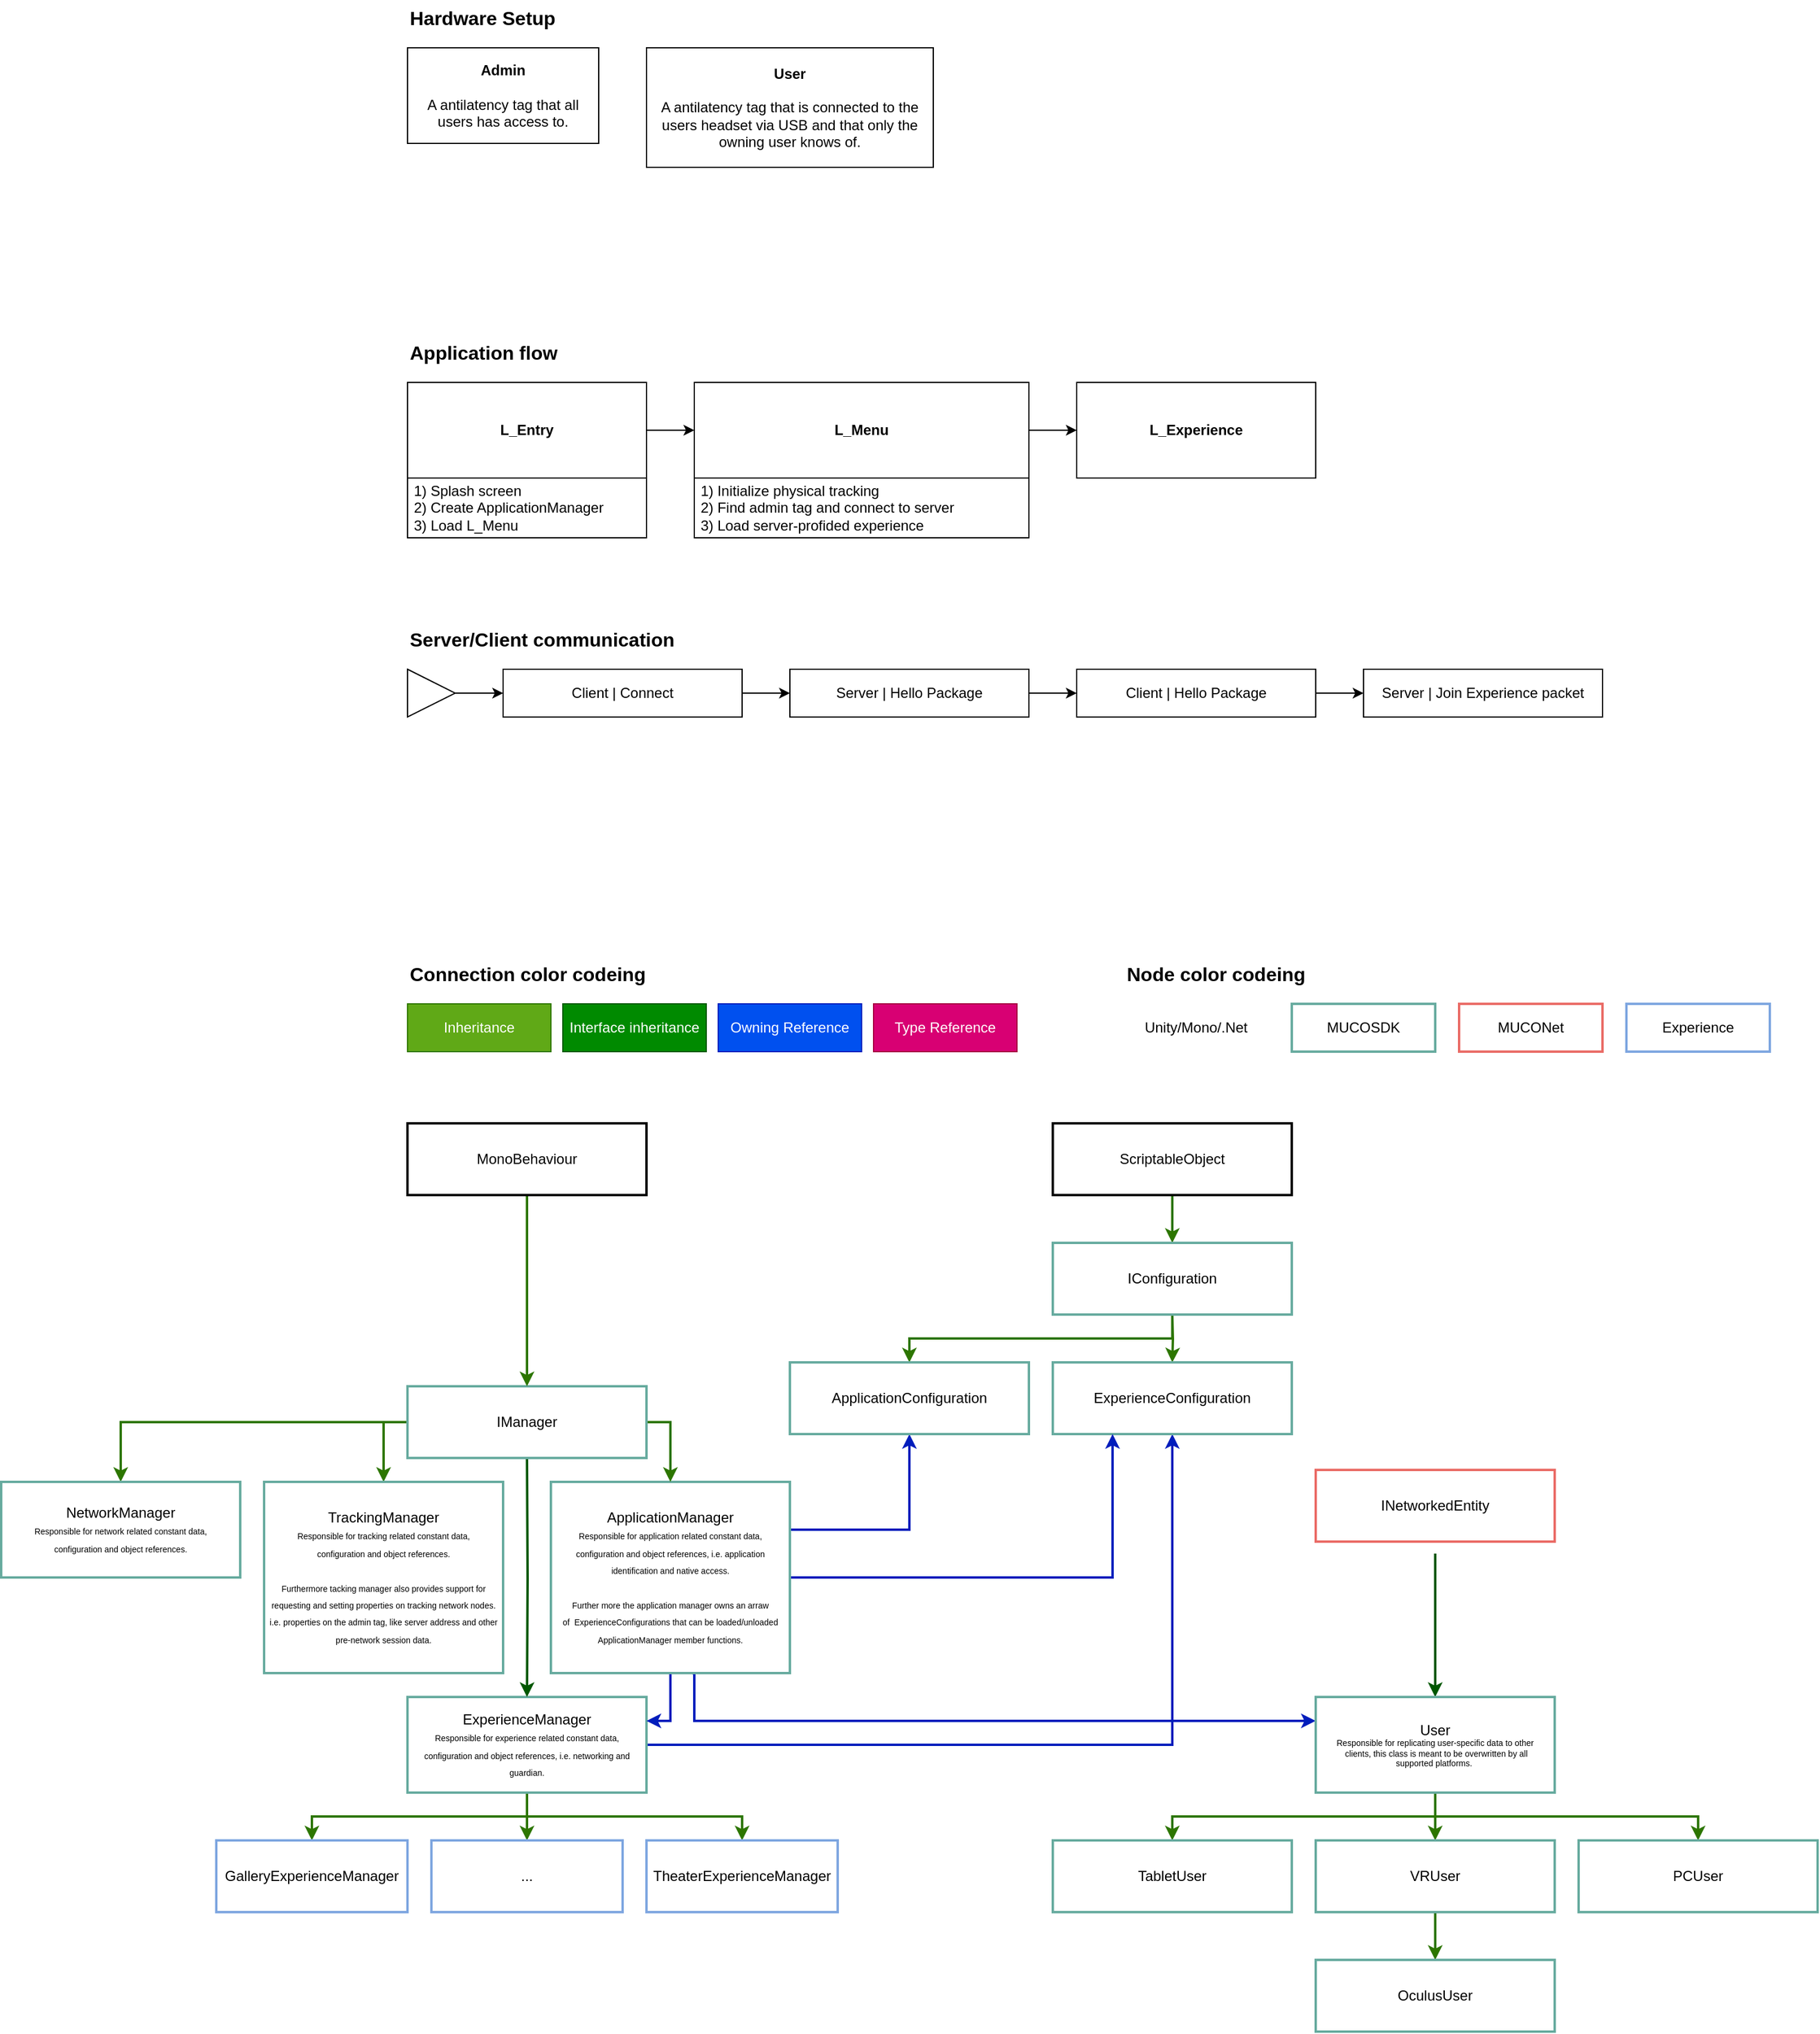 <mxfile version="16.5.1" type="device"><diagram id="S7BvEMJSWtOh8marLImx" name="Page-1"><mxGraphModel dx="1745" dy="3059" grid="1" gridSize="10" guides="1" tooltips="1" connect="1" arrows="1" fold="1" page="1" pageScale="1" pageWidth="827" pageHeight="1169" math="0" shadow="0"><root><mxCell id="0"/><mxCell id="1" parent="0"/><mxCell id="XVi8x70O06P5iAMUYl-k-12" style="edgeStyle=orthogonalEdgeStyle;rounded=0;orthogonalLoop=1;jettySize=auto;html=1;fillColor=#60a917;strokeColor=#2D7600;strokeWidth=2;" parent="1" source="XVi8x70O06P5iAMUYl-k-10" target="XVi8x70O06P5iAMUYl-k-11" edge="1"><mxGeometry relative="1" as="geometry"/></mxCell><mxCell id="XVi8x70O06P5iAMUYl-k-16" style="edgeStyle=orthogonalEdgeStyle;rounded=0;orthogonalLoop=1;jettySize=auto;html=1;entryX=0.5;entryY=0;entryDx=0;entryDy=0;fillColor=#60a917;strokeColor=#2D7600;strokeWidth=2;" parent="1" source="XVi8x70O06P5iAMUYl-k-10" target="XVi8x70O06P5iAMUYl-k-15" edge="1"><mxGeometry relative="1" as="geometry"/></mxCell><mxCell id="XVi8x70O06P5iAMUYl-k-59" style="edgeStyle=orthogonalEdgeStyle;rounded=0;orthogonalLoop=1;jettySize=auto;html=1;exitX=1;exitY=0.5;exitDx=0;exitDy=0;fontSize=12;strokeWidth=2;fillColor=#0050ef;strokeColor=#001DBC;entryX=0.5;entryY=1;entryDx=0;entryDy=0;" parent="1" source="XVi8x70O06P5iAMUYl-k-10" target="XVi8x70O06P5iAMUYl-k-66" edge="1"><mxGeometry relative="1" as="geometry"><mxPoint x="790" y="-60" as="targetPoint"/></mxGeometry></mxCell><mxCell id="XVi8x70O06P5iAMUYl-k-84" style="edgeStyle=orthogonalEdgeStyle;rounded=0;orthogonalLoop=1;jettySize=auto;html=1;exitX=0.5;exitY=1;exitDx=0;exitDy=0;fontSize=12;strokeWidth=2;fillColor=#60a917;strokeColor=#2D7600;" parent="1" source="XVi8x70O06P5iAMUYl-k-10" target="XVi8x70O06P5iAMUYl-k-75" edge="1"><mxGeometry relative="1" as="geometry"/></mxCell><mxCell id="XVi8x70O06P5iAMUYl-k-10" value="ExperienceManager&lt;br&gt;&lt;span style=&quot;font-size: 7px&quot;&gt;Responsible for experience related constant data,&lt;/span&gt;&lt;br&gt;&lt;span style=&quot;font-size: 7px&quot;&gt;configuration and object references, i.e. networking and guardian&lt;/span&gt;&lt;span style=&quot;font-size: 7px&quot;&gt;.&lt;/span&gt;" style="rounded=0;whiteSpace=wrap;html=1;strokeColor=#67AB9F;strokeWidth=2;" parent="1" vertex="1"><mxGeometry x="280" y="140" width="200" height="80" as="geometry"/></mxCell><mxCell id="XVi8x70O06P5iAMUYl-k-11" value="GalleryExperienceManager" style="rounded=0;whiteSpace=wrap;html=1;strokeColor=#7EA6E0;strokeWidth=2;" parent="1" vertex="1"><mxGeometry x="120" y="260" width="160" height="60" as="geometry"/></mxCell><mxCell id="XVi8x70O06P5iAMUYl-k-15" value="..." style="rounded=0;whiteSpace=wrap;html=1;strokeColor=#7EA6E0;strokeWidth=2;" parent="1" vertex="1"><mxGeometry x="300" y="260" width="160" height="60" as="geometry"/></mxCell><mxCell id="XVi8x70O06P5iAMUYl-k-32" style="edgeStyle=orthogonalEdgeStyle;rounded=0;orthogonalLoop=1;jettySize=auto;html=1;fontSize=12;fillColor=#0050ef;strokeColor=#001DBC;strokeWidth=2;entryX=0;entryY=0.25;entryDx=0;entryDy=0;exitX=0.594;exitY=1.003;exitDx=0;exitDy=0;exitPerimeter=0;" parent="1" source="XVi8x70O06P5iAMUYl-k-67" target="XVi8x70O06P5iAMUYl-k-70" edge="1"><mxGeometry relative="1" as="geometry"><Array as="points"><mxPoint x="520" y="121"/><mxPoint x="520" y="160"/></Array></mxGeometry></mxCell><mxCell id="XVi8x70O06P5iAMUYl-k-22" style="edgeStyle=orthogonalEdgeStyle;rounded=0;orthogonalLoop=1;jettySize=auto;html=1;fontSize=7;fillColor=#008a00;strokeColor=#005700;strokeWidth=2;" parent="1" target="XVi8x70O06P5iAMUYl-k-10" edge="1"><mxGeometry relative="1" as="geometry"><mxPoint x="380" y="-60.0" as="sourcePoint"/></mxGeometry></mxCell><mxCell id="XVi8x70O06P5iAMUYl-k-27" value="&lt;font style=&quot;font-size: 12px&quot;&gt;Inheritance&lt;/font&gt;" style="rounded=0;whiteSpace=wrap;html=1;shadow=0;glass=0;sketch=0;fontSize=7;fillColor=#60a917;fontColor=#ffffff;strokeColor=#2D7600;" parent="1" vertex="1"><mxGeometry x="280" y="-440" width="120" height="40" as="geometry"/></mxCell><mxCell id="XVi8x70O06P5iAMUYl-k-28" value="&lt;b&gt;&lt;font style=&quot;font-size: 16px&quot;&gt;Connection color codeing&lt;/font&gt;&lt;/b&gt;" style="text;html=1;strokeColor=none;fillColor=none;align=left;verticalAlign=middle;whiteSpace=wrap;rounded=0;shadow=0;glass=0;sketch=0;fontSize=7;" parent="1" vertex="1"><mxGeometry x="280" y="-480" width="200" height="30" as="geometry"/></mxCell><mxCell id="XVi8x70O06P5iAMUYl-k-30" value="&lt;font style=&quot;font-size: 12px&quot;&gt;Owning Reference&lt;/font&gt;" style="rounded=0;whiteSpace=wrap;html=1;shadow=0;glass=0;sketch=0;fontSize=7;fillColor=#0050ef;fontColor=#ffffff;strokeColor=#001DBC;" parent="1" vertex="1"><mxGeometry x="540" y="-440" width="120" height="40" as="geometry"/></mxCell><mxCell id="XVi8x70O06P5iAMUYl-k-44" style="edgeStyle=orthogonalEdgeStyle;rounded=0;orthogonalLoop=1;jettySize=auto;html=1;fontSize=7;fillColor=#008a00;strokeColor=#005700;strokeWidth=2;entryX=0.5;entryY=0;entryDx=0;entryDy=0;" parent="1" edge="1"><mxGeometry relative="1" as="geometry"><mxPoint x="1140" y="20.0" as="sourcePoint"/><mxPoint x="1140" y="140" as="targetPoint"/></mxGeometry></mxCell><mxCell id="XVi8x70O06P5iAMUYl-k-46" value="&lt;font style=&quot;font-size: 12px&quot;&gt;Interface inheritance&lt;/font&gt;" style="rounded=0;whiteSpace=wrap;html=1;shadow=0;glass=0;sketch=0;fontSize=7;fillColor=#008a00;fontColor=#ffffff;strokeColor=#005700;" parent="1" vertex="1"><mxGeometry x="410" y="-440" width="120" height="40" as="geometry"/></mxCell><mxCell id="XVi8x70O06P5iAMUYl-k-47" value="&lt;font style=&quot;font-size: 12px&quot;&gt;Type Reference&lt;/font&gt;" style="rounded=0;whiteSpace=wrap;html=1;shadow=0;glass=0;sketch=0;fontSize=7;fillColor=#d80073;fontColor=#ffffff;strokeColor=#A50040;" parent="1" vertex="1"><mxGeometry x="670" y="-440" width="120" height="40" as="geometry"/></mxCell><mxCell id="XVi8x70O06P5iAMUYl-k-57" style="edgeStyle=orthogonalEdgeStyle;rounded=0;orthogonalLoop=1;jettySize=auto;html=1;fontSize=12;strokeWidth=2;fillColor=#60a917;strokeColor=#2D7600;entryX=0.5;entryY=0;entryDx=0;entryDy=0;" parent="1" source="XVi8x70O06P5iAMUYl-k-52" edge="1"><mxGeometry relative="1" as="geometry"><mxPoint x="920" y="-240" as="targetPoint"/></mxGeometry></mxCell><mxCell id="XVi8x70O06P5iAMUYl-k-52" value="&lt;span style=&quot;font-size: 12px&quot;&gt;ScriptableObject&lt;/span&gt;" style="rounded=0;whiteSpace=wrap;html=1;fontSize=7;strokeWidth=2;" parent="1" vertex="1"><mxGeometry x="820" y="-340" width="200" height="60" as="geometry"/></mxCell><mxCell id="XVi8x70O06P5iAMUYl-k-60" value="&lt;b&gt;&lt;font style=&quot;font-size: 16px&quot;&gt;Node color codeing&lt;/font&gt;&lt;/b&gt;" style="text;html=1;strokeColor=none;fillColor=none;align=left;verticalAlign=middle;whiteSpace=wrap;rounded=0;shadow=0;glass=0;sketch=0;fontSize=7;" parent="1" vertex="1"><mxGeometry x="880" y="-480" width="200" height="30" as="geometry"/></mxCell><mxCell id="XVi8x70O06P5iAMUYl-k-61" value="&lt;font style=&quot;font-size: 12px&quot;&gt;Unity/Mono/.Net&lt;br&gt;&lt;/font&gt;" style="rounded=0;whiteSpace=wrap;html=1;shadow=0;glass=0;sketch=0;fontSize=7;strokeColor=#FFFFFF;strokeWidth=2;" parent="1" vertex="1"><mxGeometry x="880" y="-440" width="120" height="40" as="geometry"/></mxCell><mxCell id="XVi8x70O06P5iAMUYl-k-62" value="&lt;font style=&quot;font-size: 12px&quot;&gt;MUCOSDK&lt;br&gt;&lt;/font&gt;" style="rounded=0;whiteSpace=wrap;html=1;shadow=0;glass=0;sketch=0;fontSize=7;strokeColor=#67AB9F;strokeWidth=2;" parent="1" vertex="1"><mxGeometry x="1020" y="-440" width="120" height="40" as="geometry"/></mxCell><mxCell id="XVi8x70O06P5iAMUYl-k-64" style="edgeStyle=orthogonalEdgeStyle;rounded=0;orthogonalLoop=1;jettySize=auto;html=1;fontSize=12;strokeWidth=2;fillColor=#60a917;strokeColor=#2D7600;" parent="1" edge="1"><mxGeometry relative="1" as="geometry"><mxPoint x="920" y="-180.0" as="sourcePoint"/><mxPoint x="920" y="-140.0" as="targetPoint"/></mxGeometry></mxCell><mxCell id="6sWeWvyHKMpPnhEouNdG-17" style="edgeStyle=orthogonalEdgeStyle;rounded=0;orthogonalLoop=1;jettySize=auto;html=1;exitX=0.5;exitY=1;exitDx=0;exitDy=0;entryX=0.5;entryY=0;entryDx=0;entryDy=0;fillColor=#60a917;strokeColor=#2D7600;strokeWidth=2;" parent="1" source="XVi8x70O06P5iAMUYl-k-65" target="6sWeWvyHKMpPnhEouNdG-16" edge="1"><mxGeometry relative="1" as="geometry"/></mxCell><mxCell id="XVi8x70O06P5iAMUYl-k-65" value="&lt;span style=&quot;font-size: 12px&quot;&gt;IConfiguration&lt;/span&gt;" style="rounded=0;whiteSpace=wrap;html=1;fontSize=7;strokeColor=#67AB9F;strokeWidth=2;" parent="1" vertex="1"><mxGeometry x="820" y="-240" width="200" height="60" as="geometry"/></mxCell><mxCell id="XVi8x70O06P5iAMUYl-k-66" value="&lt;span style=&quot;font-size: 12px&quot;&gt;ExperienceConfiguration&lt;/span&gt;" style="rounded=0;whiteSpace=wrap;html=1;fontSize=7;strokeColor=#67AB9F;strokeWidth=2;" parent="1" vertex="1"><mxGeometry x="820" y="-140" width="200" height="60" as="geometry"/></mxCell><mxCell id="XVi8x70O06P5iAMUYl-k-83" style="edgeStyle=orthogonalEdgeStyle;rounded=0;orthogonalLoop=1;jettySize=auto;html=1;exitX=0.5;exitY=1;exitDx=0;exitDy=0;entryX=1;entryY=0.25;entryDx=0;entryDy=0;fontSize=12;strokeWidth=2;fillColor=#0050ef;strokeColor=#001DBC;" parent="1" source="XVi8x70O06P5iAMUYl-k-67" target="XVi8x70O06P5iAMUYl-k-10" edge="1"><mxGeometry relative="1" as="geometry"/></mxCell><mxCell id="XVi8x70O06P5iAMUYl-k-89" style="edgeStyle=orthogonalEdgeStyle;rounded=0;orthogonalLoop=1;jettySize=auto;html=1;exitX=1;exitY=0.5;exitDx=0;exitDy=0;fontSize=12;strokeWidth=2;fillColor=#0050ef;strokeColor=#001DBC;entryX=0.25;entryY=1;entryDx=0;entryDy=0;" parent="1" source="XVi8x70O06P5iAMUYl-k-67" target="XVi8x70O06P5iAMUYl-k-66" edge="1"><mxGeometry relative="1" as="geometry"><mxPoint x="760" y="-80" as="targetPoint"/></mxGeometry></mxCell><mxCell id="6sWeWvyHKMpPnhEouNdG-18" style="edgeStyle=orthogonalEdgeStyle;rounded=0;orthogonalLoop=1;jettySize=auto;html=1;exitX=1;exitY=0.25;exitDx=0;exitDy=0;entryX=0.5;entryY=1;entryDx=0;entryDy=0;strokeWidth=2;fillColor=#0050ef;strokeColor=#001DBC;exitPerimeter=0;" parent="1" source="XVi8x70O06P5iAMUYl-k-67" target="6sWeWvyHKMpPnhEouNdG-16" edge="1"><mxGeometry relative="1" as="geometry"/></mxCell><mxCell id="XVi8x70O06P5iAMUYl-k-67" value="&lt;font style=&quot;font-size: 7px&quot;&gt;&lt;font style=&quot;font-size: 12px&quot;&gt;ApplicationManager&lt;/font&gt;&lt;br&gt;&lt;font style=&quot;font-size: 7px&quot;&gt;Responsible for application related constant data,&lt;br&gt;configuration and object references, i.e. application identification and native access.&lt;br&gt;&lt;/font&gt;&lt;/font&gt;&lt;font style=&quot;font-size: 7px&quot;&gt;&lt;br&gt;Further more the application manager owns an arraw of&amp;nbsp;&amp;nbsp;ExperienceConfigurations that can be loaded/unloaded ApplicationManager member functions.&lt;br&gt;&lt;/font&gt;" style="rounded=0;whiteSpace=wrap;html=1;strokeColor=#67AB9F;strokeWidth=2;" parent="1" vertex="1"><mxGeometry x="400" y="-40" width="200" height="160" as="geometry"/></mxCell><mxCell id="XVi8x70O06P5iAMUYl-k-82" style="edgeStyle=orthogonalEdgeStyle;rounded=0;orthogonalLoop=1;jettySize=auto;html=1;exitX=1;exitY=0.5;exitDx=0;exitDy=0;entryX=0.5;entryY=0;entryDx=0;entryDy=0;fontSize=12;strokeWidth=2;fillColor=#60a917;strokeColor=#2D7600;" parent="1" source="XVi8x70O06P5iAMUYl-k-68" target="XVi8x70O06P5iAMUYl-k-67" edge="1"><mxGeometry relative="1" as="geometry"/></mxCell><mxCell id="3odkhImdeKpuhzAqes1D-3" style="edgeStyle=orthogonalEdgeStyle;rounded=0;orthogonalLoop=1;jettySize=auto;html=1;exitX=0;exitY=0.5;exitDx=0;exitDy=0;entryX=0.5;entryY=0;entryDx=0;entryDy=0;strokeWidth=2;strokeColor=#2D7600;" edge="1" parent="1" source="XVi8x70O06P5iAMUYl-k-68" target="3odkhImdeKpuhzAqes1D-1"><mxGeometry relative="1" as="geometry"/></mxCell><mxCell id="3odkhImdeKpuhzAqes1D-5" style="edgeStyle=orthogonalEdgeStyle;rounded=0;orthogonalLoop=1;jettySize=auto;html=1;exitX=0;exitY=0.5;exitDx=0;exitDy=0;strokeWidth=2;strokeColor=#2D7600;" edge="1" parent="1" source="XVi8x70O06P5iAMUYl-k-68" target="3odkhImdeKpuhzAqes1D-4"><mxGeometry relative="1" as="geometry"/></mxCell><mxCell id="XVi8x70O06P5iAMUYl-k-68" value="&lt;span style=&quot;font-size: 12px&quot;&gt;IManager&lt;/span&gt;" style="rounded=0;whiteSpace=wrap;html=1;fontSize=7;strokeColor=#67AB9F;strokeWidth=2;" parent="1" vertex="1"><mxGeometry x="280" y="-120" width="200" height="60" as="geometry"/></mxCell><mxCell id="XVi8x70O06P5iAMUYl-k-69" value="&lt;span style=&quot;font-size: 12px&quot;&gt;INetworkedEntity&lt;br&gt;&lt;/span&gt;" style="rounded=0;whiteSpace=wrap;html=1;fontSize=7;strokeColor=#EA6B66;strokeWidth=2;" parent="1" vertex="1"><mxGeometry x="1040" y="-50" width="200" height="60" as="geometry"/></mxCell><mxCell id="XVi8x70O06P5iAMUYl-k-86" style="edgeStyle=orthogonalEdgeStyle;rounded=0;orthogonalLoop=1;jettySize=auto;html=1;exitX=0.5;exitY=1;exitDx=0;exitDy=0;entryX=0.5;entryY=0;entryDx=0;entryDy=0;fontSize=12;strokeWidth=2;fillColor=#60a917;strokeColor=#2D7600;" parent="1" source="XVi8x70O06P5iAMUYl-k-70" target="XVi8x70O06P5iAMUYl-k-71" edge="1"><mxGeometry relative="1" as="geometry"/></mxCell><mxCell id="XVi8x70O06P5iAMUYl-k-87" style="edgeStyle=orthogonalEdgeStyle;rounded=0;orthogonalLoop=1;jettySize=auto;html=1;exitX=0.5;exitY=1;exitDx=0;exitDy=0;entryX=0.5;entryY=0;entryDx=0;entryDy=0;fontSize=12;strokeWidth=2;fillColor=#60a917;strokeColor=#2D7600;" parent="1" source="XVi8x70O06P5iAMUYl-k-70" target="XVi8x70O06P5iAMUYl-k-74" edge="1"><mxGeometry relative="1" as="geometry"/></mxCell><mxCell id="XVi8x70O06P5iAMUYl-k-88" style="edgeStyle=orthogonalEdgeStyle;rounded=0;orthogonalLoop=1;jettySize=auto;html=1;exitX=0.5;exitY=1;exitDx=0;exitDy=0;entryX=0.5;entryY=0;entryDx=0;entryDy=0;fontSize=12;strokeWidth=2;fillColor=#60a917;strokeColor=#2D7600;" parent="1" source="XVi8x70O06P5iAMUYl-k-70" target="XVi8x70O06P5iAMUYl-k-72" edge="1"><mxGeometry relative="1" as="geometry"/></mxCell><mxCell id="XVi8x70O06P5iAMUYl-k-70" value="&lt;span style=&quot;font-size: 12px&quot;&gt;User&lt;/span&gt;&lt;br&gt;&lt;font style=&quot;font-size: 7px&quot;&gt;Responsible for replicating user-specific data to other&lt;br&gt;&amp;nbsp;clients, this class is meant to be overwritten by all&lt;br&gt;supported platforms.&amp;nbsp;&lt;/font&gt;" style="rounded=0;whiteSpace=wrap;html=1;fontSize=7;strokeColor=#67AB9F;strokeWidth=2;gradientColor=none;fillColor=default;" parent="1" vertex="1"><mxGeometry x="1040" y="140" width="200" height="80" as="geometry"/></mxCell><mxCell id="XVi8x70O06P5iAMUYl-k-85" style="edgeStyle=orthogonalEdgeStyle;rounded=0;orthogonalLoop=1;jettySize=auto;html=1;exitX=0.5;exitY=1;exitDx=0;exitDy=0;entryX=0.5;entryY=0;entryDx=0;entryDy=0;fontSize=12;strokeWidth=2;fillColor=#60a917;strokeColor=#2D7600;" parent="1" source="XVi8x70O06P5iAMUYl-k-71" target="XVi8x70O06P5iAMUYl-k-73" edge="1"><mxGeometry relative="1" as="geometry"/></mxCell><mxCell id="XVi8x70O06P5iAMUYl-k-71" value="&lt;span style=&quot;font-size: 12px&quot;&gt;VRUser&lt;br&gt;&lt;/span&gt;" style="rounded=0;whiteSpace=wrap;html=1;fontSize=7;strokeColor=#67AB9F;strokeWidth=2;" parent="1" vertex="1"><mxGeometry x="1040" y="260" width="200" height="60" as="geometry"/></mxCell><mxCell id="XVi8x70O06P5iAMUYl-k-72" value="&lt;span style=&quot;font-size: 12px&quot;&gt;TabletUser&lt;br&gt;&lt;/span&gt;" style="rounded=0;whiteSpace=wrap;html=1;fontSize=7;strokeColor=#67AB9F;strokeWidth=2;" parent="1" vertex="1"><mxGeometry x="820" y="260" width="200" height="60" as="geometry"/></mxCell><mxCell id="XVi8x70O06P5iAMUYl-k-73" value="&lt;span style=&quot;font-size: 12px&quot;&gt;OculusUser&lt;br&gt;&lt;/span&gt;" style="rounded=0;whiteSpace=wrap;html=1;fontSize=7;strokeColor=#67AB9F;strokeWidth=2;" parent="1" vertex="1"><mxGeometry x="1040" y="360" width="200" height="60" as="geometry"/></mxCell><mxCell id="XVi8x70O06P5iAMUYl-k-74" value="&lt;span style=&quot;font-size: 12px&quot;&gt;PCUser&lt;br&gt;&lt;/span&gt;" style="rounded=0;whiteSpace=wrap;html=1;fontSize=7;strokeColor=#67AB9F;strokeWidth=2;" parent="1" vertex="1"><mxGeometry x="1260" y="260" width="200" height="60" as="geometry"/></mxCell><mxCell id="XVi8x70O06P5iAMUYl-k-75" value="TheaterExperienceManager" style="rounded=0;whiteSpace=wrap;html=1;strokeColor=#7EA6E0;strokeWidth=2;" parent="1" vertex="1"><mxGeometry x="480" y="260" width="160" height="60" as="geometry"/></mxCell><mxCell id="XVi8x70O06P5iAMUYl-k-76" value="&lt;font style=&quot;font-size: 12px&quot;&gt;MUCONet&lt;br&gt;&lt;/font&gt;" style="rounded=0;whiteSpace=wrap;html=1;shadow=0;glass=0;sketch=0;fontSize=7;strokeColor=#EA6B66;strokeWidth=2;" parent="1" vertex="1"><mxGeometry x="1160" y="-440" width="120" height="40" as="geometry"/></mxCell><mxCell id="XVi8x70O06P5iAMUYl-k-77" value="&lt;font style=&quot;font-size: 12px&quot;&gt;Experience&lt;br&gt;&lt;/font&gt;" style="rounded=0;whiteSpace=wrap;html=1;shadow=0;glass=0;sketch=0;fontSize=7;strokeColor=#7EA6E0;strokeWidth=2;" parent="1" vertex="1"><mxGeometry x="1300" y="-440" width="120" height="40" as="geometry"/></mxCell><mxCell id="XVi8x70O06P5iAMUYl-k-79" style="edgeStyle=orthogonalEdgeStyle;rounded=0;orthogonalLoop=1;jettySize=auto;html=1;fontSize=12;strokeWidth=2;fillColor=#60a917;strokeColor=#2D7600;" parent="1" source="XVi8x70O06P5iAMUYl-k-78" target="XVi8x70O06P5iAMUYl-k-68" edge="1"><mxGeometry relative="1" as="geometry"/></mxCell><mxCell id="XVi8x70O06P5iAMUYl-k-78" value="&lt;span style=&quot;font-size: 12px&quot;&gt;MonoBehaviour&lt;/span&gt;" style="rounded=0;whiteSpace=wrap;html=1;fontSize=7;strokeWidth=2;" parent="1" vertex="1"><mxGeometry x="280" y="-340" width="200" height="60" as="geometry"/></mxCell><mxCell id="Id8B0XgIYIyKYy4s7FRy-9" style="edgeStyle=orthogonalEdgeStyle;rounded=0;orthogonalLoop=1;jettySize=auto;html=1;exitX=1;exitY=0.5;exitDx=0;exitDy=0;" parent="1" source="6sWeWvyHKMpPnhEouNdG-2" target="6sWeWvyHKMpPnhEouNdG-5" edge="1"><mxGeometry relative="1" as="geometry"/></mxCell><mxCell id="6sWeWvyHKMpPnhEouNdG-2" value="L_Entry" style="rounded=0;whiteSpace=wrap;html=1;fontStyle=1" parent="1" vertex="1"><mxGeometry x="280" y="-960" width="200" height="80" as="geometry"/></mxCell><mxCell id="6sWeWvyHKMpPnhEouNdG-4" value="&lt;span style=&quot;font-size: 16px&quot;&gt;&lt;b&gt;Application flow&lt;/b&gt;&lt;/span&gt;" style="text;html=1;strokeColor=none;fillColor=none;align=left;verticalAlign=middle;whiteSpace=wrap;rounded=0;shadow=0;glass=0;sketch=0;fontSize=7;" parent="1" vertex="1"><mxGeometry x="280" y="-1000" width="200" height="30" as="geometry"/></mxCell><mxCell id="6sWeWvyHKMpPnhEouNdG-10" style="edgeStyle=orthogonalEdgeStyle;rounded=0;orthogonalLoop=1;jettySize=auto;html=1;exitX=1;exitY=0.5;exitDx=0;exitDy=0;" parent="1" source="6sWeWvyHKMpPnhEouNdG-5" target="6sWeWvyHKMpPnhEouNdG-7" edge="1"><mxGeometry relative="1" as="geometry"/></mxCell><mxCell id="6sWeWvyHKMpPnhEouNdG-5" value="L_Menu" style="rounded=0;whiteSpace=wrap;html=1;fontStyle=1" parent="1" vertex="1"><mxGeometry x="520" y="-960" width="280" height="80" as="geometry"/></mxCell><mxCell id="6sWeWvyHKMpPnhEouNdG-7" value="L_Experience" style="rounded=0;whiteSpace=wrap;html=1;fontStyle=1" parent="1" vertex="1"><mxGeometry x="840" y="-960" width="200" height="80" as="geometry"/></mxCell><mxCell id="6sWeWvyHKMpPnhEouNdG-12" value="&amp;nbsp;1) Initialize physical tracking&lt;br&gt;&amp;nbsp;2) Find admin tag and connect to server&lt;br&gt;&amp;nbsp;3) Load server-profided experience" style="rounded=0;whiteSpace=wrap;html=1;align=left;" parent="1" vertex="1"><mxGeometry x="520" y="-880" width="280" height="50" as="geometry"/></mxCell><mxCell id="6sWeWvyHKMpPnhEouNdG-13" value="&amp;nbsp;1) Splash screen&lt;br&gt;&amp;nbsp;2) Create ApplicationManager&lt;br&gt;&amp;nbsp;3) Load L_Menu" style="rounded=0;whiteSpace=wrap;html=1;align=left;" parent="1" vertex="1"><mxGeometry x="280" y="-880" width="200" height="50" as="geometry"/></mxCell><mxCell id="6sWeWvyHKMpPnhEouNdG-16" value="&lt;span style=&quot;font-size: 12px ; text-align: left&quot;&gt;ApplicationConfiguration&lt;/span&gt;" style="rounded=0;whiteSpace=wrap;html=1;fontSize=7;strokeColor=#67AB9F;strokeWidth=2;" parent="1" vertex="1"><mxGeometry x="600" y="-140" width="200" height="60" as="geometry"/></mxCell><mxCell id="Id8B0XgIYIyKYy4s7FRy-11" value="&lt;b style=&quot;font-size: 16px&quot;&gt;Server/Client &lt;/b&gt;&lt;span style=&quot;font-size: 16px&quot;&gt;&lt;b&gt;communication&lt;/b&gt;&lt;/span&gt;" style="text;html=1;strokeColor=none;fillColor=none;align=left;verticalAlign=middle;whiteSpace=wrap;rounded=0;shadow=0;glass=0;sketch=0;fontSize=7;" parent="1" vertex="1"><mxGeometry x="280" y="-760" width="280" height="30" as="geometry"/></mxCell><mxCell id="Id8B0XgIYIyKYy4s7FRy-23" style="edgeStyle=orthogonalEdgeStyle;rounded=0;orthogonalLoop=1;jettySize=auto;html=1;exitX=1;exitY=0.5;exitDx=0;exitDy=0;" parent="1" source="Id8B0XgIYIyKYy4s7FRy-13" target="Id8B0XgIYIyKYy4s7FRy-14" edge="1"><mxGeometry relative="1" as="geometry"/></mxCell><mxCell id="Id8B0XgIYIyKYy4s7FRy-13" value="" style="triangle;whiteSpace=wrap;html=1;" parent="1" vertex="1"><mxGeometry x="280" y="-720" width="40" height="40" as="geometry"/></mxCell><mxCell id="Id8B0XgIYIyKYy4s7FRy-20" style="edgeStyle=orthogonalEdgeStyle;rounded=0;orthogonalLoop=1;jettySize=auto;html=1;exitX=1;exitY=0.5;exitDx=0;exitDy=0;" parent="1" source="Id8B0XgIYIyKYy4s7FRy-14" target="Id8B0XgIYIyKYy4s7FRy-15" edge="1"><mxGeometry relative="1" as="geometry"/></mxCell><mxCell id="Id8B0XgIYIyKYy4s7FRy-14" value="Client | Connect" style="rounded=0;whiteSpace=wrap;html=1;" parent="1" vertex="1"><mxGeometry x="360" y="-720" width="200" height="40" as="geometry"/></mxCell><mxCell id="Id8B0XgIYIyKYy4s7FRy-21" style="edgeStyle=orthogonalEdgeStyle;rounded=0;orthogonalLoop=1;jettySize=auto;html=1;exitX=1;exitY=0.5;exitDx=0;exitDy=0;" parent="1" source="Id8B0XgIYIyKYy4s7FRy-15" target="Id8B0XgIYIyKYy4s7FRy-18" edge="1"><mxGeometry relative="1" as="geometry"/></mxCell><mxCell id="Id8B0XgIYIyKYy4s7FRy-15" value="Server | Hello Package" style="rounded=0;whiteSpace=wrap;html=1;" parent="1" vertex="1"><mxGeometry x="600" y="-720" width="200" height="40" as="geometry"/></mxCell><mxCell id="Id8B0XgIYIyKYy4s7FRy-22" style="edgeStyle=orthogonalEdgeStyle;rounded=0;orthogonalLoop=1;jettySize=auto;html=1;exitX=1;exitY=0.5;exitDx=0;exitDy=0;entryX=0;entryY=0.5;entryDx=0;entryDy=0;" parent="1" source="Id8B0XgIYIyKYy4s7FRy-18" target="Id8B0XgIYIyKYy4s7FRy-19" edge="1"><mxGeometry relative="1" as="geometry"/></mxCell><mxCell id="Id8B0XgIYIyKYy4s7FRy-18" value="Client | Hello Package" style="rounded=0;whiteSpace=wrap;html=1;" parent="1" vertex="1"><mxGeometry x="840" y="-720" width="200" height="40" as="geometry"/></mxCell><mxCell id="Id8B0XgIYIyKYy4s7FRy-19" value="Server | Join Experience packet" style="rounded=0;whiteSpace=wrap;html=1;" parent="1" vertex="1"><mxGeometry x="1080" y="-720" width="200" height="40" as="geometry"/></mxCell><mxCell id="3odkhImdeKpuhzAqes1D-1" value="&lt;font style=&quot;font-size: 7px&quot;&gt;&lt;font style=&quot;font-size: 12px&quot;&gt;TrackingManager&lt;/font&gt;&lt;br&gt;&lt;font style=&quot;font-size: 7px&quot;&gt;Responsible for tracking related constant data,&lt;br&gt;configuration and object references.&lt;br&gt;&lt;/font&gt;&lt;/font&gt;&lt;font style=&quot;font-size: 7px&quot;&gt;&lt;br&gt;Furthermore tacking manager also provides support for requesting and setting properties on tracking network nodes. i.e. properties on the admin tag, like server address and other pre-network session data.&lt;br&gt;&lt;/font&gt;" style="rounded=0;whiteSpace=wrap;html=1;strokeColor=#67AB9F;strokeWidth=2;" vertex="1" parent="1"><mxGeometry x="160" y="-40" width="200" height="160" as="geometry"/></mxCell><mxCell id="3odkhImdeKpuhzAqes1D-4" value="&lt;font style=&quot;font-size: 7px&quot;&gt;&lt;font style=&quot;font-size: 12px&quot;&gt;NetworkManager&lt;/font&gt;&lt;br&gt;&lt;/font&gt;&lt;font style=&quot;font-size: 7px&quot;&gt;Responsible for network related constant data,&lt;br&gt;configuration and object references.&lt;br&gt;&lt;/font&gt;" style="rounded=0;whiteSpace=wrap;html=1;strokeColor=#67AB9F;strokeWidth=2;" vertex="1" parent="1"><mxGeometry x="-60" y="-40" width="200" height="80" as="geometry"/></mxCell><mxCell id="3odkhImdeKpuhzAqes1D-6" value="&lt;span style=&quot;font-size: 16px&quot;&gt;&lt;b&gt;Hardware Setup&lt;/b&gt;&lt;/span&gt;" style="text;html=1;strokeColor=none;fillColor=none;align=left;verticalAlign=middle;whiteSpace=wrap;rounded=0;shadow=0;glass=0;sketch=0;fontSize=7;" vertex="1" parent="1"><mxGeometry x="280" y="-1280" width="200" height="30" as="geometry"/></mxCell><mxCell id="3odkhImdeKpuhzAqes1D-7" value="&lt;b&gt;Admin&lt;br&gt;&lt;/b&gt;&lt;br&gt;A antilatency tag that all users has access to." style="rounded=0;whiteSpace=wrap;html=1;" vertex="1" parent="1"><mxGeometry x="280" y="-1240" width="160" height="80" as="geometry"/></mxCell><mxCell id="3odkhImdeKpuhzAqes1D-8" value="&lt;b&gt;User&lt;/b&gt;&lt;br&gt;&lt;br&gt;A antilatency tag that is connected to the users headset via USB and that only the owning user knows of." style="rounded=0;whiteSpace=wrap;html=1;" vertex="1" parent="1"><mxGeometry x="480" y="-1240" width="240" height="100" as="geometry"/></mxCell></root></mxGraphModel></diagram></mxfile>